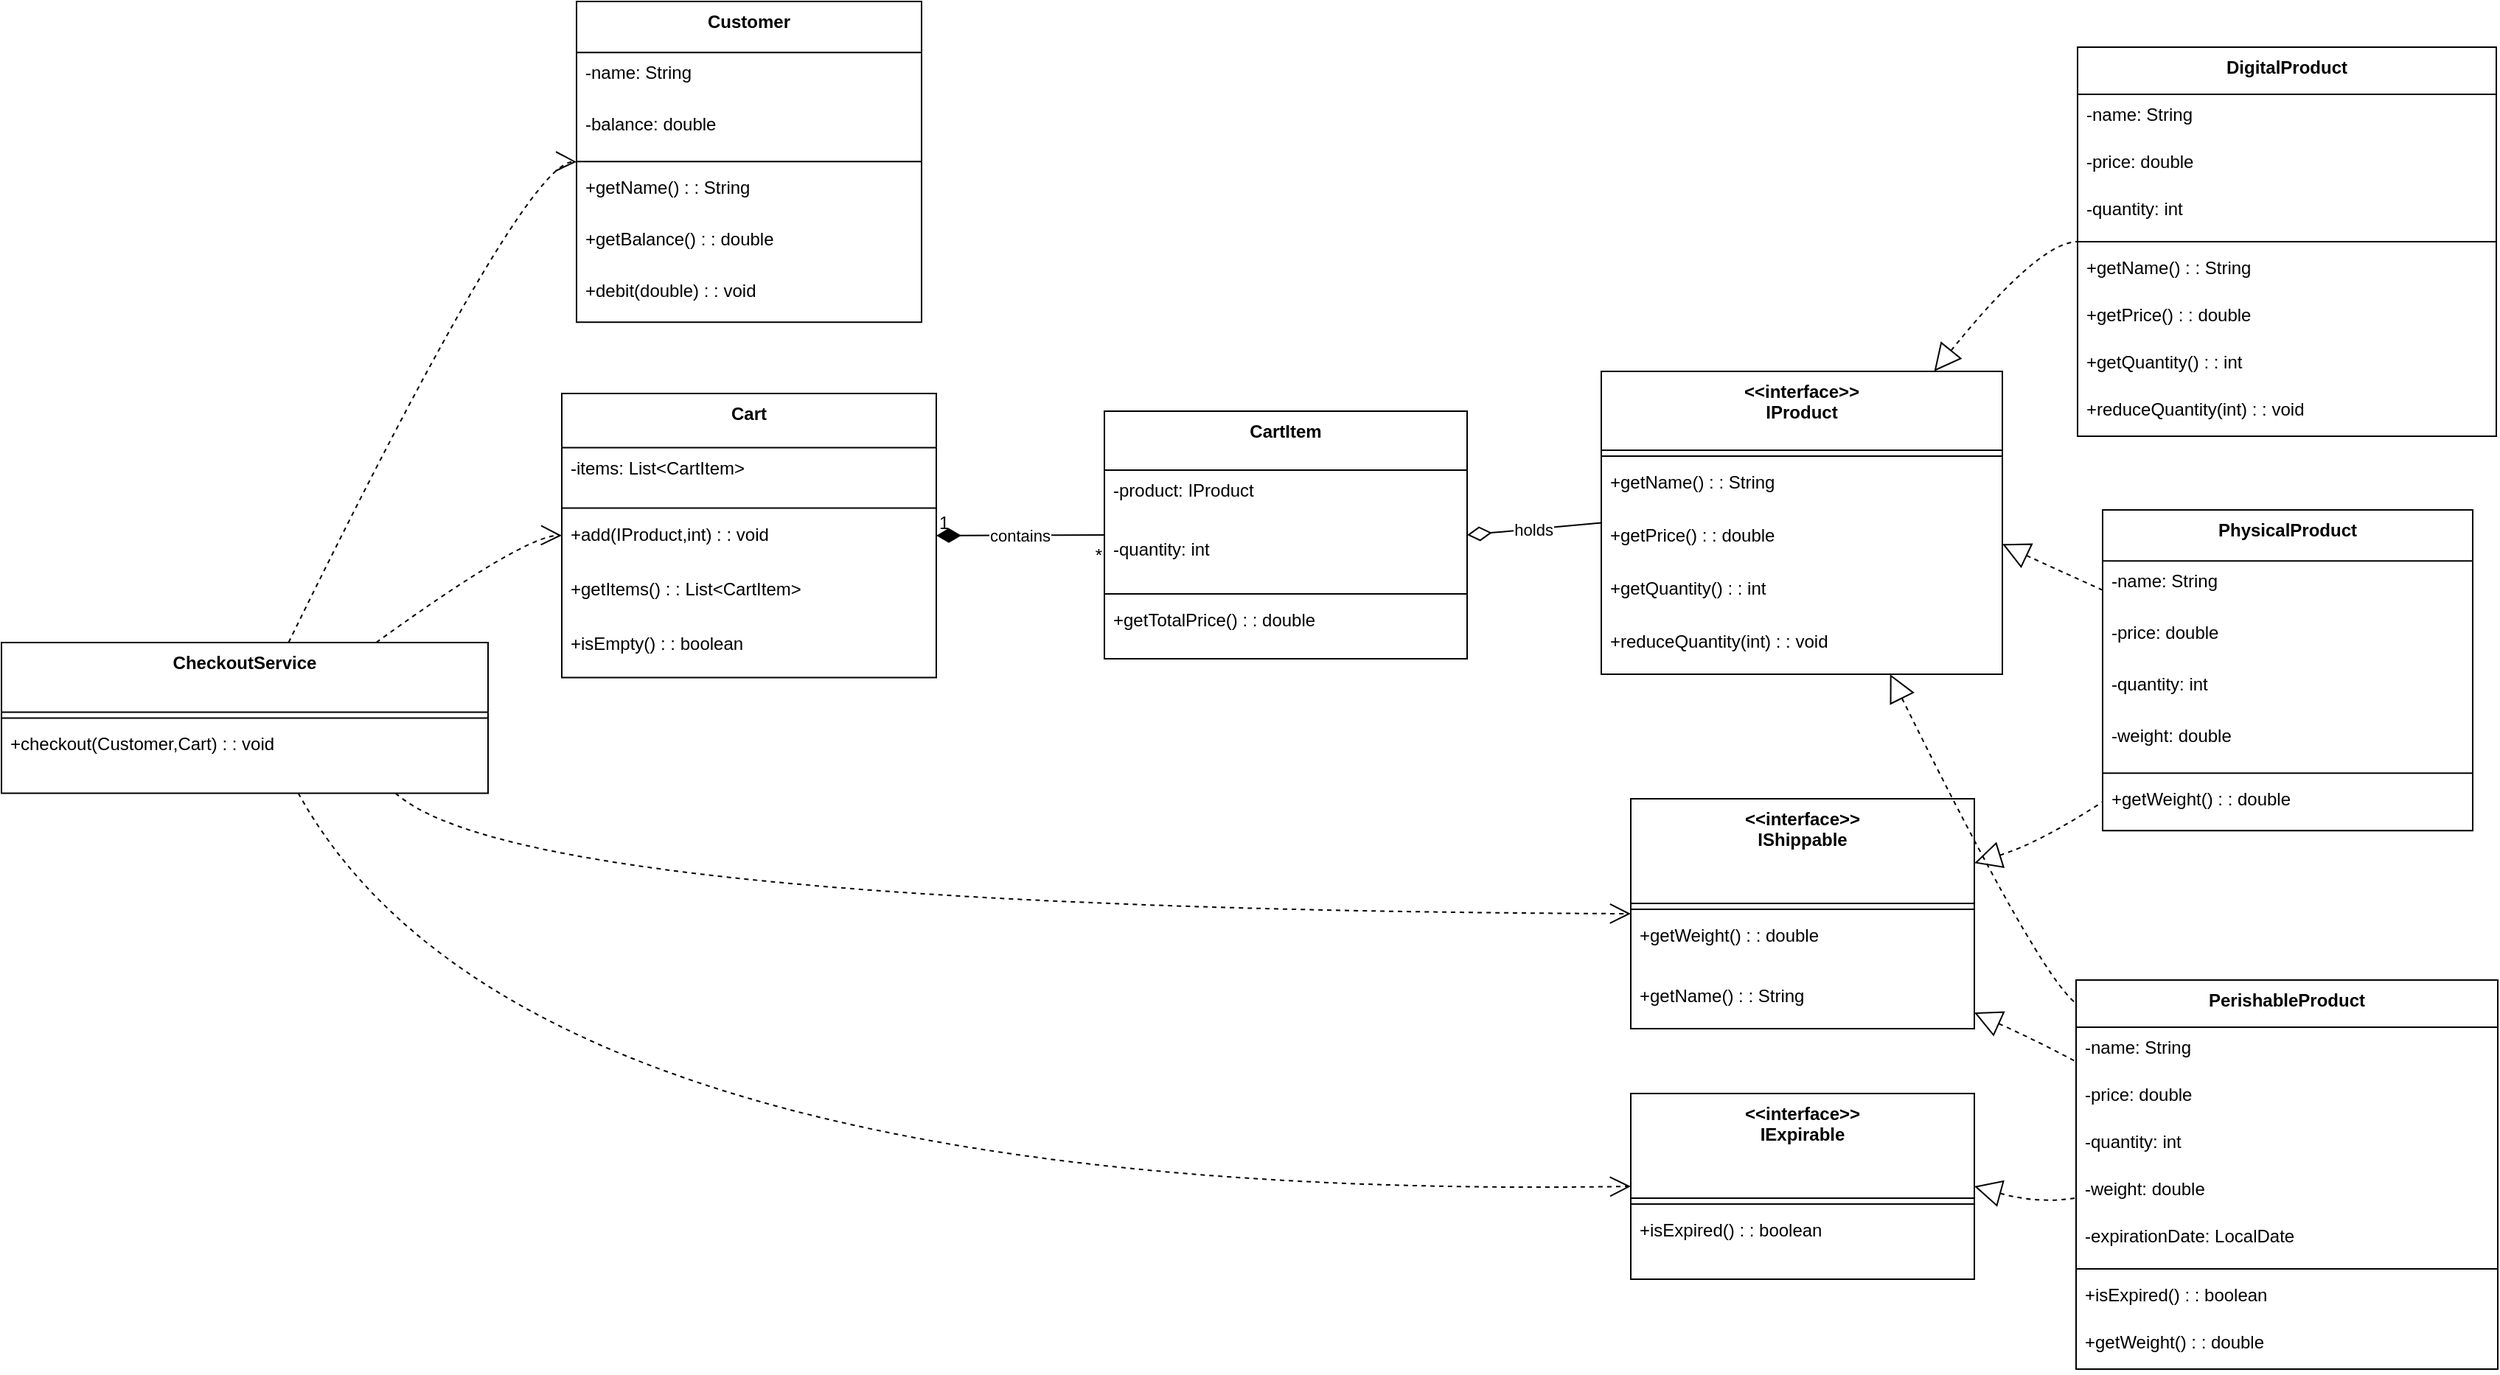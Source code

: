 <mxfile version="27.0.9">
  <diagram name="Page-1" id="qaIo_OJ7cJImdALONbG9">
    <mxGraphModel dx="1811" dy="941" grid="1" gridSize="10" guides="1" tooltips="1" connect="1" arrows="1" fold="1" page="1" pageScale="1" pageWidth="850" pageHeight="1100" math="0" shadow="0">
      <root>
        <mxCell id="0" />
        <mxCell id="1" parent="0" />
        <mxCell id="2xiNyrVLU-CfB8BPbqk_-349" value="&lt;&lt;interface&gt;&gt;&#xa;IProduct" style="swimlane;fontStyle=1;align=center;verticalAlign=top;childLayout=stackLayout;horizontal=1;startSize=53.5;horizontalStack=0;resizeParent=1;resizeParentMax=0;resizeLast=0;collapsible=0;marginBottom=0;" vertex="1" parent="1">
          <mxGeometry x="1105" y="541" width="272" height="205.5" as="geometry" />
        </mxCell>
        <mxCell id="2xiNyrVLU-CfB8BPbqk_-350" style="line;strokeWidth=1;fillColor=none;align=left;verticalAlign=middle;spacingTop=-1;spacingLeft=3;spacingRight=3;rotatable=0;labelPosition=right;points=[];portConstraint=eastwest;strokeColor=inherit;" vertex="1" parent="2xiNyrVLU-CfB8BPbqk_-349">
          <mxGeometry y="53.5" width="272" height="8" as="geometry" />
        </mxCell>
        <mxCell id="2xiNyrVLU-CfB8BPbqk_-351" value="+getName() : : String" style="text;strokeColor=none;fillColor=none;align=left;verticalAlign=top;spacingLeft=4;spacingRight=4;overflow=hidden;rotatable=0;points=[[0,0.5],[1,0.5]];portConstraint=eastwest;" vertex="1" parent="2xiNyrVLU-CfB8BPbqk_-349">
          <mxGeometry y="61.5" width="272" height="36" as="geometry" />
        </mxCell>
        <mxCell id="2xiNyrVLU-CfB8BPbqk_-352" value="+getPrice() : : double" style="text;strokeColor=none;fillColor=none;align=left;verticalAlign=top;spacingLeft=4;spacingRight=4;overflow=hidden;rotatable=0;points=[[0,0.5],[1,0.5]];portConstraint=eastwest;" vertex="1" parent="2xiNyrVLU-CfB8BPbqk_-349">
          <mxGeometry y="97.5" width="272" height="36" as="geometry" />
        </mxCell>
        <mxCell id="2xiNyrVLU-CfB8BPbqk_-353" value="+getQuantity() : : int" style="text;strokeColor=none;fillColor=none;align=left;verticalAlign=top;spacingLeft=4;spacingRight=4;overflow=hidden;rotatable=0;points=[[0,0.5],[1,0.5]];portConstraint=eastwest;" vertex="1" parent="2xiNyrVLU-CfB8BPbqk_-349">
          <mxGeometry y="133.5" width="272" height="36" as="geometry" />
        </mxCell>
        <mxCell id="2xiNyrVLU-CfB8BPbqk_-354" value="+reduceQuantity(int) : : void" style="text;strokeColor=none;fillColor=none;align=left;verticalAlign=top;spacingLeft=4;spacingRight=4;overflow=hidden;rotatable=0;points=[[0,0.5],[1,0.5]];portConstraint=eastwest;" vertex="1" parent="2xiNyrVLU-CfB8BPbqk_-349">
          <mxGeometry y="169.5" width="272" height="36" as="geometry" />
        </mxCell>
        <mxCell id="2xiNyrVLU-CfB8BPbqk_-355" value="&lt;&lt;interface&gt;&gt;&#xa;IShippable" style="swimlane;fontStyle=1;align=center;verticalAlign=top;childLayout=stackLayout;horizontal=1;startSize=71;horizontalStack=0;resizeParent=1;resizeParentMax=0;resizeLast=0;collapsible=0;marginBottom=0;" vertex="1" parent="1">
          <mxGeometry x="1125" y="831" width="233" height="156" as="geometry" />
        </mxCell>
        <mxCell id="2xiNyrVLU-CfB8BPbqk_-356" style="line;strokeWidth=1;fillColor=none;align=left;verticalAlign=middle;spacingTop=-1;spacingLeft=3;spacingRight=3;rotatable=0;labelPosition=right;points=[];portConstraint=eastwest;strokeColor=inherit;" vertex="1" parent="2xiNyrVLU-CfB8BPbqk_-355">
          <mxGeometry y="71" width="233" height="8" as="geometry" />
        </mxCell>
        <mxCell id="2xiNyrVLU-CfB8BPbqk_-357" value="+getWeight() : : double" style="text;strokeColor=none;fillColor=none;align=left;verticalAlign=top;spacingLeft=4;spacingRight=4;overflow=hidden;rotatable=0;points=[[0,0.5],[1,0.5]];portConstraint=eastwest;" vertex="1" parent="2xiNyrVLU-CfB8BPbqk_-355">
          <mxGeometry y="79" width="233" height="41" as="geometry" />
        </mxCell>
        <mxCell id="2xiNyrVLU-CfB8BPbqk_-425" value="+getName() : : String" style="text;strokeColor=none;fillColor=none;align=left;verticalAlign=top;spacingLeft=4;spacingRight=4;overflow=hidden;rotatable=0;points=[[0,0.5],[1,0.5]];portConstraint=eastwest;" vertex="1" parent="2xiNyrVLU-CfB8BPbqk_-355">
          <mxGeometry y="120" width="233" height="36" as="geometry" />
        </mxCell>
        <mxCell id="2xiNyrVLU-CfB8BPbqk_-358" value="&lt;&lt;interface&gt;&gt;&#xa;IExpirable" style="swimlane;fontStyle=1;align=center;verticalAlign=top;childLayout=stackLayout;horizontal=1;startSize=71;horizontalStack=0;resizeParent=1;resizeParentMax=0;resizeLast=0;collapsible=0;marginBottom=0;" vertex="1" parent="1">
          <mxGeometry x="1125" y="1031" width="233" height="126" as="geometry" />
        </mxCell>
        <mxCell id="2xiNyrVLU-CfB8BPbqk_-359" style="line;strokeWidth=1;fillColor=none;align=left;verticalAlign=middle;spacingTop=-1;spacingLeft=3;spacingRight=3;rotatable=0;labelPosition=right;points=[];portConstraint=eastwest;strokeColor=inherit;" vertex="1" parent="2xiNyrVLU-CfB8BPbqk_-358">
          <mxGeometry y="71" width="233" height="8" as="geometry" />
        </mxCell>
        <mxCell id="2xiNyrVLU-CfB8BPbqk_-360" value="+isExpired() : : boolean" style="text;strokeColor=none;fillColor=none;align=left;verticalAlign=top;spacingLeft=4;spacingRight=4;overflow=hidden;rotatable=0;points=[[0,0.5],[1,0.5]];portConstraint=eastwest;" vertex="1" parent="2xiNyrVLU-CfB8BPbqk_-358">
          <mxGeometry y="79" width="233" height="47" as="geometry" />
        </mxCell>
        <mxCell id="2xiNyrVLU-CfB8BPbqk_-361" value="DigitalProduct" style="swimlane;fontStyle=1;align=center;verticalAlign=top;childLayout=stackLayout;horizontal=1;startSize=32;horizontalStack=0;resizeParent=1;resizeParentMax=0;resizeLast=0;collapsible=0;marginBottom=0;" vertex="1" parent="1">
          <mxGeometry x="1428" y="321" width="284" height="264" as="geometry" />
        </mxCell>
        <mxCell id="2xiNyrVLU-CfB8BPbqk_-362" value="-name: String" style="text;strokeColor=none;fillColor=none;align=left;verticalAlign=top;spacingLeft=4;spacingRight=4;overflow=hidden;rotatable=0;points=[[0,0.5],[1,0.5]];portConstraint=eastwest;" vertex="1" parent="2xiNyrVLU-CfB8BPbqk_-361">
          <mxGeometry y="32" width="284" height="32" as="geometry" />
        </mxCell>
        <mxCell id="2xiNyrVLU-CfB8BPbqk_-363" value="-price: double" style="text;strokeColor=none;fillColor=none;align=left;verticalAlign=top;spacingLeft=4;spacingRight=4;overflow=hidden;rotatable=0;points=[[0,0.5],[1,0.5]];portConstraint=eastwest;" vertex="1" parent="2xiNyrVLU-CfB8BPbqk_-361">
          <mxGeometry y="64" width="284" height="32" as="geometry" />
        </mxCell>
        <mxCell id="2xiNyrVLU-CfB8BPbqk_-364" value="-quantity: int" style="text;strokeColor=none;fillColor=none;align=left;verticalAlign=top;spacingLeft=4;spacingRight=4;overflow=hidden;rotatable=0;points=[[0,0.5],[1,0.5]];portConstraint=eastwest;" vertex="1" parent="2xiNyrVLU-CfB8BPbqk_-361">
          <mxGeometry y="96" width="284" height="32" as="geometry" />
        </mxCell>
        <mxCell id="2xiNyrVLU-CfB8BPbqk_-365" style="line;strokeWidth=1;fillColor=none;align=left;verticalAlign=middle;spacingTop=-1;spacingLeft=3;spacingRight=3;rotatable=0;labelPosition=right;points=[];portConstraint=eastwest;strokeColor=inherit;" vertex="1" parent="2xiNyrVLU-CfB8BPbqk_-361">
          <mxGeometry y="128" width="284" height="8" as="geometry" />
        </mxCell>
        <mxCell id="2xiNyrVLU-CfB8BPbqk_-366" value="+getName() : : String" style="text;strokeColor=none;fillColor=none;align=left;verticalAlign=top;spacingLeft=4;spacingRight=4;overflow=hidden;rotatable=0;points=[[0,0.5],[1,0.5]];portConstraint=eastwest;" vertex="1" parent="2xiNyrVLU-CfB8BPbqk_-361">
          <mxGeometry y="136" width="284" height="32" as="geometry" />
        </mxCell>
        <mxCell id="2xiNyrVLU-CfB8BPbqk_-367" value="+getPrice() : : double" style="text;strokeColor=none;fillColor=none;align=left;verticalAlign=top;spacingLeft=4;spacingRight=4;overflow=hidden;rotatable=0;points=[[0,0.5],[1,0.5]];portConstraint=eastwest;" vertex="1" parent="2xiNyrVLU-CfB8BPbqk_-361">
          <mxGeometry y="168" width="284" height="32" as="geometry" />
        </mxCell>
        <mxCell id="2xiNyrVLU-CfB8BPbqk_-368" value="+getQuantity() : : int" style="text;strokeColor=none;fillColor=none;align=left;verticalAlign=top;spacingLeft=4;spacingRight=4;overflow=hidden;rotatable=0;points=[[0,0.5],[1,0.5]];portConstraint=eastwest;" vertex="1" parent="2xiNyrVLU-CfB8BPbqk_-361">
          <mxGeometry y="200" width="284" height="32" as="geometry" />
        </mxCell>
        <mxCell id="2xiNyrVLU-CfB8BPbqk_-369" value="+reduceQuantity(int) : : void" style="text;strokeColor=none;fillColor=none;align=left;verticalAlign=top;spacingLeft=4;spacingRight=4;overflow=hidden;rotatable=0;points=[[0,0.5],[1,0.5]];portConstraint=eastwest;" vertex="1" parent="2xiNyrVLU-CfB8BPbqk_-361">
          <mxGeometry y="232" width="284" height="32" as="geometry" />
        </mxCell>
        <mxCell id="2xiNyrVLU-CfB8BPbqk_-370" value="PhysicalProduct" style="swimlane;fontStyle=1;align=center;verticalAlign=top;childLayout=stackLayout;horizontal=1;startSize=34.667;horizontalStack=0;resizeParent=1;resizeParentMax=0;resizeLast=0;collapsible=0;marginBottom=0;" vertex="1" parent="1">
          <mxGeometry x="1445" y="635" width="251" height="217.667" as="geometry" />
        </mxCell>
        <mxCell id="2xiNyrVLU-CfB8BPbqk_-371" value="-name: String" style="text;strokeColor=none;fillColor=none;align=left;verticalAlign=top;spacingLeft=4;spacingRight=4;overflow=hidden;rotatable=0;points=[[0,0.5],[1,0.5]];portConstraint=eastwest;" vertex="1" parent="2xiNyrVLU-CfB8BPbqk_-370">
          <mxGeometry y="34.667" width="251" height="35" as="geometry" />
        </mxCell>
        <mxCell id="2xiNyrVLU-CfB8BPbqk_-372" value="-price: double" style="text;strokeColor=none;fillColor=none;align=left;verticalAlign=top;spacingLeft=4;spacingRight=4;overflow=hidden;rotatable=0;points=[[0,0.5],[1,0.5]];portConstraint=eastwest;" vertex="1" parent="2xiNyrVLU-CfB8BPbqk_-370">
          <mxGeometry y="69.667" width="251" height="35" as="geometry" />
        </mxCell>
        <mxCell id="2xiNyrVLU-CfB8BPbqk_-373" value="-quantity: int" style="text;strokeColor=none;fillColor=none;align=left;verticalAlign=top;spacingLeft=4;spacingRight=4;overflow=hidden;rotatable=0;points=[[0,0.5],[1,0.5]];portConstraint=eastwest;" vertex="1" parent="2xiNyrVLU-CfB8BPbqk_-370">
          <mxGeometry y="104.667" width="251" height="35" as="geometry" />
        </mxCell>
        <mxCell id="2xiNyrVLU-CfB8BPbqk_-374" value="-weight: double" style="text;strokeColor=none;fillColor=none;align=left;verticalAlign=top;spacingLeft=4;spacingRight=4;overflow=hidden;rotatable=0;points=[[0,0.5],[1,0.5]];portConstraint=eastwest;" vertex="1" parent="2xiNyrVLU-CfB8BPbqk_-370">
          <mxGeometry y="139.667" width="251" height="35" as="geometry" />
        </mxCell>
        <mxCell id="2xiNyrVLU-CfB8BPbqk_-375" style="line;strokeWidth=1;fillColor=none;align=left;verticalAlign=middle;spacingTop=-1;spacingLeft=3;spacingRight=3;rotatable=0;labelPosition=right;points=[];portConstraint=eastwest;strokeColor=inherit;" vertex="1" parent="2xiNyrVLU-CfB8BPbqk_-370">
          <mxGeometry y="174.667" width="251" height="8" as="geometry" />
        </mxCell>
        <mxCell id="2xiNyrVLU-CfB8BPbqk_-376" value="+getWeight() : : double" style="text;strokeColor=none;fillColor=none;align=left;verticalAlign=top;spacingLeft=4;spacingRight=4;overflow=hidden;rotatable=0;points=[[0,0.5],[1,0.5]];portConstraint=eastwest;" vertex="1" parent="2xiNyrVLU-CfB8BPbqk_-370">
          <mxGeometry y="182.667" width="251" height="35" as="geometry" />
        </mxCell>
        <mxCell id="2xiNyrVLU-CfB8BPbqk_-377" value="PerishableProduct" style="swimlane;fontStyle=1;align=center;verticalAlign=top;childLayout=stackLayout;horizontal=1;startSize=32;horizontalStack=0;resizeParent=1;resizeParentMax=0;resizeLast=0;collapsible=0;marginBottom=0;" vertex="1" parent="1">
          <mxGeometry x="1427" y="954" width="286" height="264" as="geometry" />
        </mxCell>
        <mxCell id="2xiNyrVLU-CfB8BPbqk_-378" value="-name: String" style="text;strokeColor=none;fillColor=none;align=left;verticalAlign=top;spacingLeft=4;spacingRight=4;overflow=hidden;rotatable=0;points=[[0,0.5],[1,0.5]];portConstraint=eastwest;" vertex="1" parent="2xiNyrVLU-CfB8BPbqk_-377">
          <mxGeometry y="32" width="286" height="32" as="geometry" />
        </mxCell>
        <mxCell id="2xiNyrVLU-CfB8BPbqk_-379" value="-price: double" style="text;strokeColor=none;fillColor=none;align=left;verticalAlign=top;spacingLeft=4;spacingRight=4;overflow=hidden;rotatable=0;points=[[0,0.5],[1,0.5]];portConstraint=eastwest;" vertex="1" parent="2xiNyrVLU-CfB8BPbqk_-377">
          <mxGeometry y="64" width="286" height="32" as="geometry" />
        </mxCell>
        <mxCell id="2xiNyrVLU-CfB8BPbqk_-380" value="-quantity: int" style="text;strokeColor=none;fillColor=none;align=left;verticalAlign=top;spacingLeft=4;spacingRight=4;overflow=hidden;rotatable=0;points=[[0,0.5],[1,0.5]];portConstraint=eastwest;" vertex="1" parent="2xiNyrVLU-CfB8BPbqk_-377">
          <mxGeometry y="96" width="286" height="32" as="geometry" />
        </mxCell>
        <mxCell id="2xiNyrVLU-CfB8BPbqk_-381" value="-weight: double" style="text;strokeColor=none;fillColor=none;align=left;verticalAlign=top;spacingLeft=4;spacingRight=4;overflow=hidden;rotatable=0;points=[[0,0.5],[1,0.5]];portConstraint=eastwest;" vertex="1" parent="2xiNyrVLU-CfB8BPbqk_-377">
          <mxGeometry y="128" width="286" height="32" as="geometry" />
        </mxCell>
        <mxCell id="2xiNyrVLU-CfB8BPbqk_-382" value="-expirationDate: LocalDate" style="text;strokeColor=none;fillColor=none;align=left;verticalAlign=top;spacingLeft=4;spacingRight=4;overflow=hidden;rotatable=0;points=[[0,0.5],[1,0.5]];portConstraint=eastwest;" vertex="1" parent="2xiNyrVLU-CfB8BPbqk_-377">
          <mxGeometry y="160" width="286" height="32" as="geometry" />
        </mxCell>
        <mxCell id="2xiNyrVLU-CfB8BPbqk_-383" style="line;strokeWidth=1;fillColor=none;align=left;verticalAlign=middle;spacingTop=-1;spacingLeft=3;spacingRight=3;rotatable=0;labelPosition=right;points=[];portConstraint=eastwest;strokeColor=inherit;" vertex="1" parent="2xiNyrVLU-CfB8BPbqk_-377">
          <mxGeometry y="192" width="286" height="8" as="geometry" />
        </mxCell>
        <mxCell id="2xiNyrVLU-CfB8BPbqk_-384" value="+isExpired() : : boolean" style="text;strokeColor=none;fillColor=none;align=left;verticalAlign=top;spacingLeft=4;spacingRight=4;overflow=hidden;rotatable=0;points=[[0,0.5],[1,0.5]];portConstraint=eastwest;" vertex="1" parent="2xiNyrVLU-CfB8BPbqk_-377">
          <mxGeometry y="200" width="286" height="32" as="geometry" />
        </mxCell>
        <mxCell id="2xiNyrVLU-CfB8BPbqk_-385" value="+getWeight() : : double" style="text;strokeColor=none;fillColor=none;align=left;verticalAlign=top;spacingLeft=4;spacingRight=4;overflow=hidden;rotatable=0;points=[[0,0.5],[1,0.5]];portConstraint=eastwest;" vertex="1" parent="2xiNyrVLU-CfB8BPbqk_-377">
          <mxGeometry y="232" width="286" height="32" as="geometry" />
        </mxCell>
        <mxCell id="2xiNyrVLU-CfB8BPbqk_-386" value="Customer" style="swimlane;fontStyle=1;align=center;verticalAlign=top;childLayout=stackLayout;horizontal=1;startSize=34.667;horizontalStack=0;resizeParent=1;resizeParentMax=0;resizeLast=0;collapsible=0;marginBottom=0;" vertex="1" parent="1">
          <mxGeometry x="410" y="290" width="234" height="217.667" as="geometry" />
        </mxCell>
        <mxCell id="2xiNyrVLU-CfB8BPbqk_-387" value="-name: String" style="text;strokeColor=none;fillColor=none;align=left;verticalAlign=top;spacingLeft=4;spacingRight=4;overflow=hidden;rotatable=0;points=[[0,0.5],[1,0.5]];portConstraint=eastwest;" vertex="1" parent="2xiNyrVLU-CfB8BPbqk_-386">
          <mxGeometry y="34.667" width="234" height="35" as="geometry" />
        </mxCell>
        <mxCell id="2xiNyrVLU-CfB8BPbqk_-388" value="-balance: double" style="text;strokeColor=none;fillColor=none;align=left;verticalAlign=top;spacingLeft=4;spacingRight=4;overflow=hidden;rotatable=0;points=[[0,0.5],[1,0.5]];portConstraint=eastwest;" vertex="1" parent="2xiNyrVLU-CfB8BPbqk_-386">
          <mxGeometry y="69.667" width="234" height="35" as="geometry" />
        </mxCell>
        <mxCell id="2xiNyrVLU-CfB8BPbqk_-389" style="line;strokeWidth=1;fillColor=none;align=left;verticalAlign=middle;spacingTop=-1;spacingLeft=3;spacingRight=3;rotatable=0;labelPosition=right;points=[];portConstraint=eastwest;strokeColor=inherit;" vertex="1" parent="2xiNyrVLU-CfB8BPbqk_-386">
          <mxGeometry y="104.667" width="234" height="8" as="geometry" />
        </mxCell>
        <mxCell id="2xiNyrVLU-CfB8BPbqk_-390" value="+getName() : : String" style="text;strokeColor=none;fillColor=none;align=left;verticalAlign=top;spacingLeft=4;spacingRight=4;overflow=hidden;rotatable=0;points=[[0,0.5],[1,0.5]];portConstraint=eastwest;" vertex="1" parent="2xiNyrVLU-CfB8BPbqk_-386">
          <mxGeometry y="112.667" width="234" height="35" as="geometry" />
        </mxCell>
        <mxCell id="2xiNyrVLU-CfB8BPbqk_-391" value="+getBalance() : : double" style="text;strokeColor=none;fillColor=none;align=left;verticalAlign=top;spacingLeft=4;spacingRight=4;overflow=hidden;rotatable=0;points=[[0,0.5],[1,0.5]];portConstraint=eastwest;" vertex="1" parent="2xiNyrVLU-CfB8BPbqk_-386">
          <mxGeometry y="147.667" width="234" height="35" as="geometry" />
        </mxCell>
        <mxCell id="2xiNyrVLU-CfB8BPbqk_-392" value="+debit(double) : : void" style="text;strokeColor=none;fillColor=none;align=left;verticalAlign=top;spacingLeft=4;spacingRight=4;overflow=hidden;rotatable=0;points=[[0,0.5],[1,0.5]];portConstraint=eastwest;" vertex="1" parent="2xiNyrVLU-CfB8BPbqk_-386">
          <mxGeometry y="182.667" width="234" height="35" as="geometry" />
        </mxCell>
        <mxCell id="2xiNyrVLU-CfB8BPbqk_-393" value="CartItem" style="swimlane;fontStyle=1;align=center;verticalAlign=top;childLayout=stackLayout;horizontal=1;startSize=40;horizontalStack=0;resizeParent=1;resizeParentMax=0;resizeLast=0;collapsible=0;marginBottom=0;" vertex="1" parent="1">
          <mxGeometry x="768" y="568" width="246" height="168" as="geometry" />
        </mxCell>
        <mxCell id="2xiNyrVLU-CfB8BPbqk_-394" value="-product: IProduct" style="text;strokeColor=none;fillColor=none;align=left;verticalAlign=top;spacingLeft=4;spacingRight=4;overflow=hidden;rotatable=0;points=[[0,0.5],[1,0.5]];portConstraint=eastwest;" vertex="1" parent="2xiNyrVLU-CfB8BPbqk_-393">
          <mxGeometry y="40" width="246" height="40" as="geometry" />
        </mxCell>
        <mxCell id="2xiNyrVLU-CfB8BPbqk_-395" value="-quantity: int" style="text;strokeColor=none;fillColor=none;align=left;verticalAlign=top;spacingLeft=4;spacingRight=4;overflow=hidden;rotatable=0;points=[[0,0.5],[1,0.5]];portConstraint=eastwest;" vertex="1" parent="2xiNyrVLU-CfB8BPbqk_-393">
          <mxGeometry y="80" width="246" height="40" as="geometry" />
        </mxCell>
        <mxCell id="2xiNyrVLU-CfB8BPbqk_-396" style="line;strokeWidth=1;fillColor=none;align=left;verticalAlign=middle;spacingTop=-1;spacingLeft=3;spacingRight=3;rotatable=0;labelPosition=right;points=[];portConstraint=eastwest;strokeColor=inherit;" vertex="1" parent="2xiNyrVLU-CfB8BPbqk_-393">
          <mxGeometry y="120" width="246" height="8" as="geometry" />
        </mxCell>
        <mxCell id="2xiNyrVLU-CfB8BPbqk_-397" value="+getTotalPrice() : : double" style="text;strokeColor=none;fillColor=none;align=left;verticalAlign=top;spacingLeft=4;spacingRight=4;overflow=hidden;rotatable=0;points=[[0,0.5],[1,0.5]];portConstraint=eastwest;" vertex="1" parent="2xiNyrVLU-CfB8BPbqk_-393">
          <mxGeometry y="128" width="246" height="40" as="geometry" />
        </mxCell>
        <mxCell id="2xiNyrVLU-CfB8BPbqk_-398" value="Cart" style="swimlane;fontStyle=1;align=center;verticalAlign=top;childLayout=stackLayout;horizontal=1;startSize=36.8;horizontalStack=0;resizeParent=1;resizeParentMax=0;resizeLast=0;collapsible=0;marginBottom=0;" vertex="1" parent="1">
          <mxGeometry x="400" y="556" width="254" height="192.8" as="geometry" />
        </mxCell>
        <mxCell id="2xiNyrVLU-CfB8BPbqk_-399" value="-items: List&lt;CartItem&gt;" style="text;strokeColor=none;fillColor=none;align=left;verticalAlign=top;spacingLeft=4;spacingRight=4;overflow=hidden;rotatable=0;points=[[0,0.5],[1,0.5]];portConstraint=eastwest;" vertex="1" parent="2xiNyrVLU-CfB8BPbqk_-398">
          <mxGeometry y="36.8" width="254" height="37" as="geometry" />
        </mxCell>
        <mxCell id="2xiNyrVLU-CfB8BPbqk_-400" style="line;strokeWidth=1;fillColor=none;align=left;verticalAlign=middle;spacingTop=-1;spacingLeft=3;spacingRight=3;rotatable=0;labelPosition=right;points=[];portConstraint=eastwest;strokeColor=inherit;" vertex="1" parent="2xiNyrVLU-CfB8BPbqk_-398">
          <mxGeometry y="73.8" width="254" height="8" as="geometry" />
        </mxCell>
        <mxCell id="2xiNyrVLU-CfB8BPbqk_-401" value="+add(IProduct,int) : : void" style="text;strokeColor=none;fillColor=none;align=left;verticalAlign=top;spacingLeft=4;spacingRight=4;overflow=hidden;rotatable=0;points=[[0,0.5],[1,0.5]];portConstraint=eastwest;" vertex="1" parent="2xiNyrVLU-CfB8BPbqk_-398">
          <mxGeometry y="81.8" width="254" height="37" as="geometry" />
        </mxCell>
        <mxCell id="2xiNyrVLU-CfB8BPbqk_-402" value="+getItems() : : List&lt;CartItem&gt;" style="text;strokeColor=none;fillColor=none;align=left;verticalAlign=top;spacingLeft=4;spacingRight=4;overflow=hidden;rotatable=0;points=[[0,0.5],[1,0.5]];portConstraint=eastwest;" vertex="1" parent="2xiNyrVLU-CfB8BPbqk_-398">
          <mxGeometry y="118.8" width="254" height="37" as="geometry" />
        </mxCell>
        <mxCell id="2xiNyrVLU-CfB8BPbqk_-403" value="+isEmpty() : : boolean" style="text;strokeColor=none;fillColor=none;align=left;verticalAlign=top;spacingLeft=4;spacingRight=4;overflow=hidden;rotatable=0;points=[[0,0.5],[1,0.5]];portConstraint=eastwest;" vertex="1" parent="2xiNyrVLU-CfB8BPbqk_-398">
          <mxGeometry y="155.8" width="254" height="37" as="geometry" />
        </mxCell>
        <mxCell id="2xiNyrVLU-CfB8BPbqk_-404" value="CheckoutService" style="swimlane;fontStyle=1;align=center;verticalAlign=top;childLayout=stackLayout;horizontal=1;startSize=47.2;horizontalStack=0;resizeParent=1;resizeParentMax=0;resizeLast=0;collapsible=0;marginBottom=0;" vertex="1" parent="1">
          <mxGeometry x="20" y="725" width="330" height="102.2" as="geometry" />
        </mxCell>
        <mxCell id="2xiNyrVLU-CfB8BPbqk_-405" style="line;strokeWidth=1;fillColor=none;align=left;verticalAlign=middle;spacingTop=-1;spacingLeft=3;spacingRight=3;rotatable=0;labelPosition=right;points=[];portConstraint=eastwest;strokeColor=inherit;" vertex="1" parent="2xiNyrVLU-CfB8BPbqk_-404">
          <mxGeometry y="47.2" width="330" height="8" as="geometry" />
        </mxCell>
        <mxCell id="2xiNyrVLU-CfB8BPbqk_-406" value="+checkout(Customer,Cart) : : void" style="text;strokeColor=none;fillColor=none;align=left;verticalAlign=top;spacingLeft=4;spacingRight=4;overflow=hidden;rotatable=0;points=[[0,0.5],[1,0.5]];portConstraint=eastwest;" vertex="1" parent="2xiNyrVLU-CfB8BPbqk_-404">
          <mxGeometry y="55.2" width="330" height="47" as="geometry" />
        </mxCell>
        <mxCell id="2xiNyrVLU-CfB8BPbqk_-407" value="" style="curved=1;dashed=1;startArrow=block;startSize=16;startFill=0;endArrow=none;exitX=0.83;exitY=0;entryX=0;entryY=0.5;rounded=0;" edge="1" parent="1" source="2xiNyrVLU-CfB8BPbqk_-349" target="2xiNyrVLU-CfB8BPbqk_-361">
          <mxGeometry relative="1" as="geometry">
            <Array as="points">
              <mxPoint x="1402" y="453" />
            </Array>
          </mxGeometry>
        </mxCell>
        <mxCell id="2xiNyrVLU-CfB8BPbqk_-408" value="" style="curved=1;dashed=1;startArrow=block;startSize=16;startFill=0;endArrow=none;exitX=1;exitY=0.57;entryX=0;entryY=0.25;rounded=0;" edge="1" parent="1" source="2xiNyrVLU-CfB8BPbqk_-349" target="2xiNyrVLU-CfB8BPbqk_-370">
          <mxGeometry relative="1" as="geometry">
            <Array as="points">
              <mxPoint x="1402" y="670" />
            </Array>
          </mxGeometry>
        </mxCell>
        <mxCell id="2xiNyrVLU-CfB8BPbqk_-409" value="" style="curved=1;dashed=1;startArrow=block;startSize=16;startFill=0;endArrow=none;exitX=0.72;exitY=1;entryX=0;entryY=0.06;rounded=0;" edge="1" parent="1" source="2xiNyrVLU-CfB8BPbqk_-349" target="2xiNyrVLU-CfB8BPbqk_-377">
          <mxGeometry relative="1" as="geometry">
            <Array as="points">
              <mxPoint x="1402" y="951" />
            </Array>
          </mxGeometry>
        </mxCell>
        <mxCell id="2xiNyrVLU-CfB8BPbqk_-410" value="" style="curved=1;dashed=1;startArrow=block;startSize=16;startFill=0;endArrow=none;exitX=1;exitY=0.28;entryX=0;entryY=0.91;rounded=0;" edge="1" parent="1" source="2xiNyrVLU-CfB8BPbqk_-355" target="2xiNyrVLU-CfB8BPbqk_-370">
          <mxGeometry relative="1" as="geometry">
            <Array as="points">
              <mxPoint x="1402" y="861" />
            </Array>
          </mxGeometry>
        </mxCell>
        <mxCell id="2xiNyrVLU-CfB8BPbqk_-411" value="" style="curved=1;dashed=1;startArrow=block;startSize=16;startFill=0;endArrow=none;exitX=1;exitY=0.93;entryX=0;entryY=0.21;rounded=0;" edge="1" parent="1" source="2xiNyrVLU-CfB8BPbqk_-355" target="2xiNyrVLU-CfB8BPbqk_-377">
          <mxGeometry relative="1" as="geometry">
            <Array as="points">
              <mxPoint x="1402" y="996" />
            </Array>
          </mxGeometry>
        </mxCell>
        <mxCell id="2xiNyrVLU-CfB8BPbqk_-412" value="" style="curved=1;dashed=1;startArrow=block;startSize=16;startFill=0;endArrow=none;exitX=1;exitY=0.5;entryX=0;entryY=0.56;rounded=0;" edge="1" parent="1" source="2xiNyrVLU-CfB8BPbqk_-358" target="2xiNyrVLU-CfB8BPbqk_-377">
          <mxGeometry relative="1" as="geometry">
            <Array as="points">
              <mxPoint x="1402" y="1106" />
            </Array>
          </mxGeometry>
        </mxCell>
        <mxCell id="2xiNyrVLU-CfB8BPbqk_-413" value="contains" style="curved=1;startArrow=diamondThin;startSize=14;startFill=1;endArrow=none;exitX=1;exitY=0.5;entryX=0;entryY=0.5;rounded=0;" edge="1" parent="1" source="2xiNyrVLU-CfB8BPbqk_-398" target="2xiNyrVLU-CfB8BPbqk_-393">
          <mxGeometry relative="1" as="geometry">
            <Array as="points" />
          </mxGeometry>
        </mxCell>
        <mxCell id="2xiNyrVLU-CfB8BPbqk_-414" value="1" style="edgeLabel;resizable=0;labelBackgroundColor=none;fontSize=12;align=left;verticalAlign=bottom;" vertex="1" parent="2xiNyrVLU-CfB8BPbqk_-413">
          <mxGeometry x="-1" relative="1" as="geometry" />
        </mxCell>
        <mxCell id="2xiNyrVLU-CfB8BPbqk_-415" value="*" style="edgeLabel;resizable=0;labelBackgroundColor=none;fontSize=12;align=right;verticalAlign=top;" vertex="1" parent="2xiNyrVLU-CfB8BPbqk_-413">
          <mxGeometry x="1" relative="1" as="geometry" />
        </mxCell>
        <mxCell id="2xiNyrVLU-CfB8BPbqk_-416" value="holds" style="curved=1;startArrow=diamondThin;startSize=14;startFill=0;endArrow=none;exitX=1;exitY=0.5;entryX=0;entryY=0.5;rounded=0;" edge="1" parent="1" source="2xiNyrVLU-CfB8BPbqk_-393" target="2xiNyrVLU-CfB8BPbqk_-349">
          <mxGeometry relative="1" as="geometry">
            <Array as="points" />
          </mxGeometry>
        </mxCell>
        <mxCell id="2xiNyrVLU-CfB8BPbqk_-417" value="" style="curved=1;dashed=1;startArrow=none;endArrow=open;endSize=12;exitX=0.77;exitY=0;entryX=0;entryY=0.5;rounded=0;" edge="1" parent="1" source="2xiNyrVLU-CfB8BPbqk_-404" target="2xiNyrVLU-CfB8BPbqk_-398">
          <mxGeometry relative="1" as="geometry">
            <Array as="points">
              <mxPoint x="375" y="652" />
            </Array>
          </mxGeometry>
        </mxCell>
        <mxCell id="2xiNyrVLU-CfB8BPbqk_-418" value="" style="curved=1;dashed=1;startArrow=none;endArrow=open;endSize=12;exitX=0.59;exitY=0;entryX=0;entryY=0.5;rounded=0;" edge="1" parent="1" source="2xiNyrVLU-CfB8BPbqk_-404" target="2xiNyrVLU-CfB8BPbqk_-386">
          <mxGeometry relative="1" as="geometry">
            <Array as="points">
              <mxPoint x="375" y="398" />
            </Array>
          </mxGeometry>
        </mxCell>
        <mxCell id="2xiNyrVLU-CfB8BPbqk_-419" value="" style="curved=1;dashed=1;startArrow=none;endArrow=open;endSize=12;exitX=0.81;exitY=1;entryX=0;entryY=0.5;rounded=0;" edge="1" parent="1" source="2xiNyrVLU-CfB8BPbqk_-404" target="2xiNyrVLU-CfB8BPbqk_-355">
          <mxGeometry relative="1" as="geometry">
            <Array as="points">
              <mxPoint x="375" y="906" />
            </Array>
          </mxGeometry>
        </mxCell>
        <mxCell id="2xiNyrVLU-CfB8BPbqk_-420" value="" style="curved=1;dashed=1;startArrow=none;endArrow=open;endSize=12;exitX=0.61;exitY=1;entryX=0;entryY=0.5;rounded=0;" edge="1" parent="1" source="2xiNyrVLU-CfB8BPbqk_-404" target="2xiNyrVLU-CfB8BPbqk_-358">
          <mxGeometry relative="1" as="geometry">
            <Array as="points">
              <mxPoint x="375" y="1106" />
            </Array>
          </mxGeometry>
        </mxCell>
      </root>
    </mxGraphModel>
  </diagram>
</mxfile>
